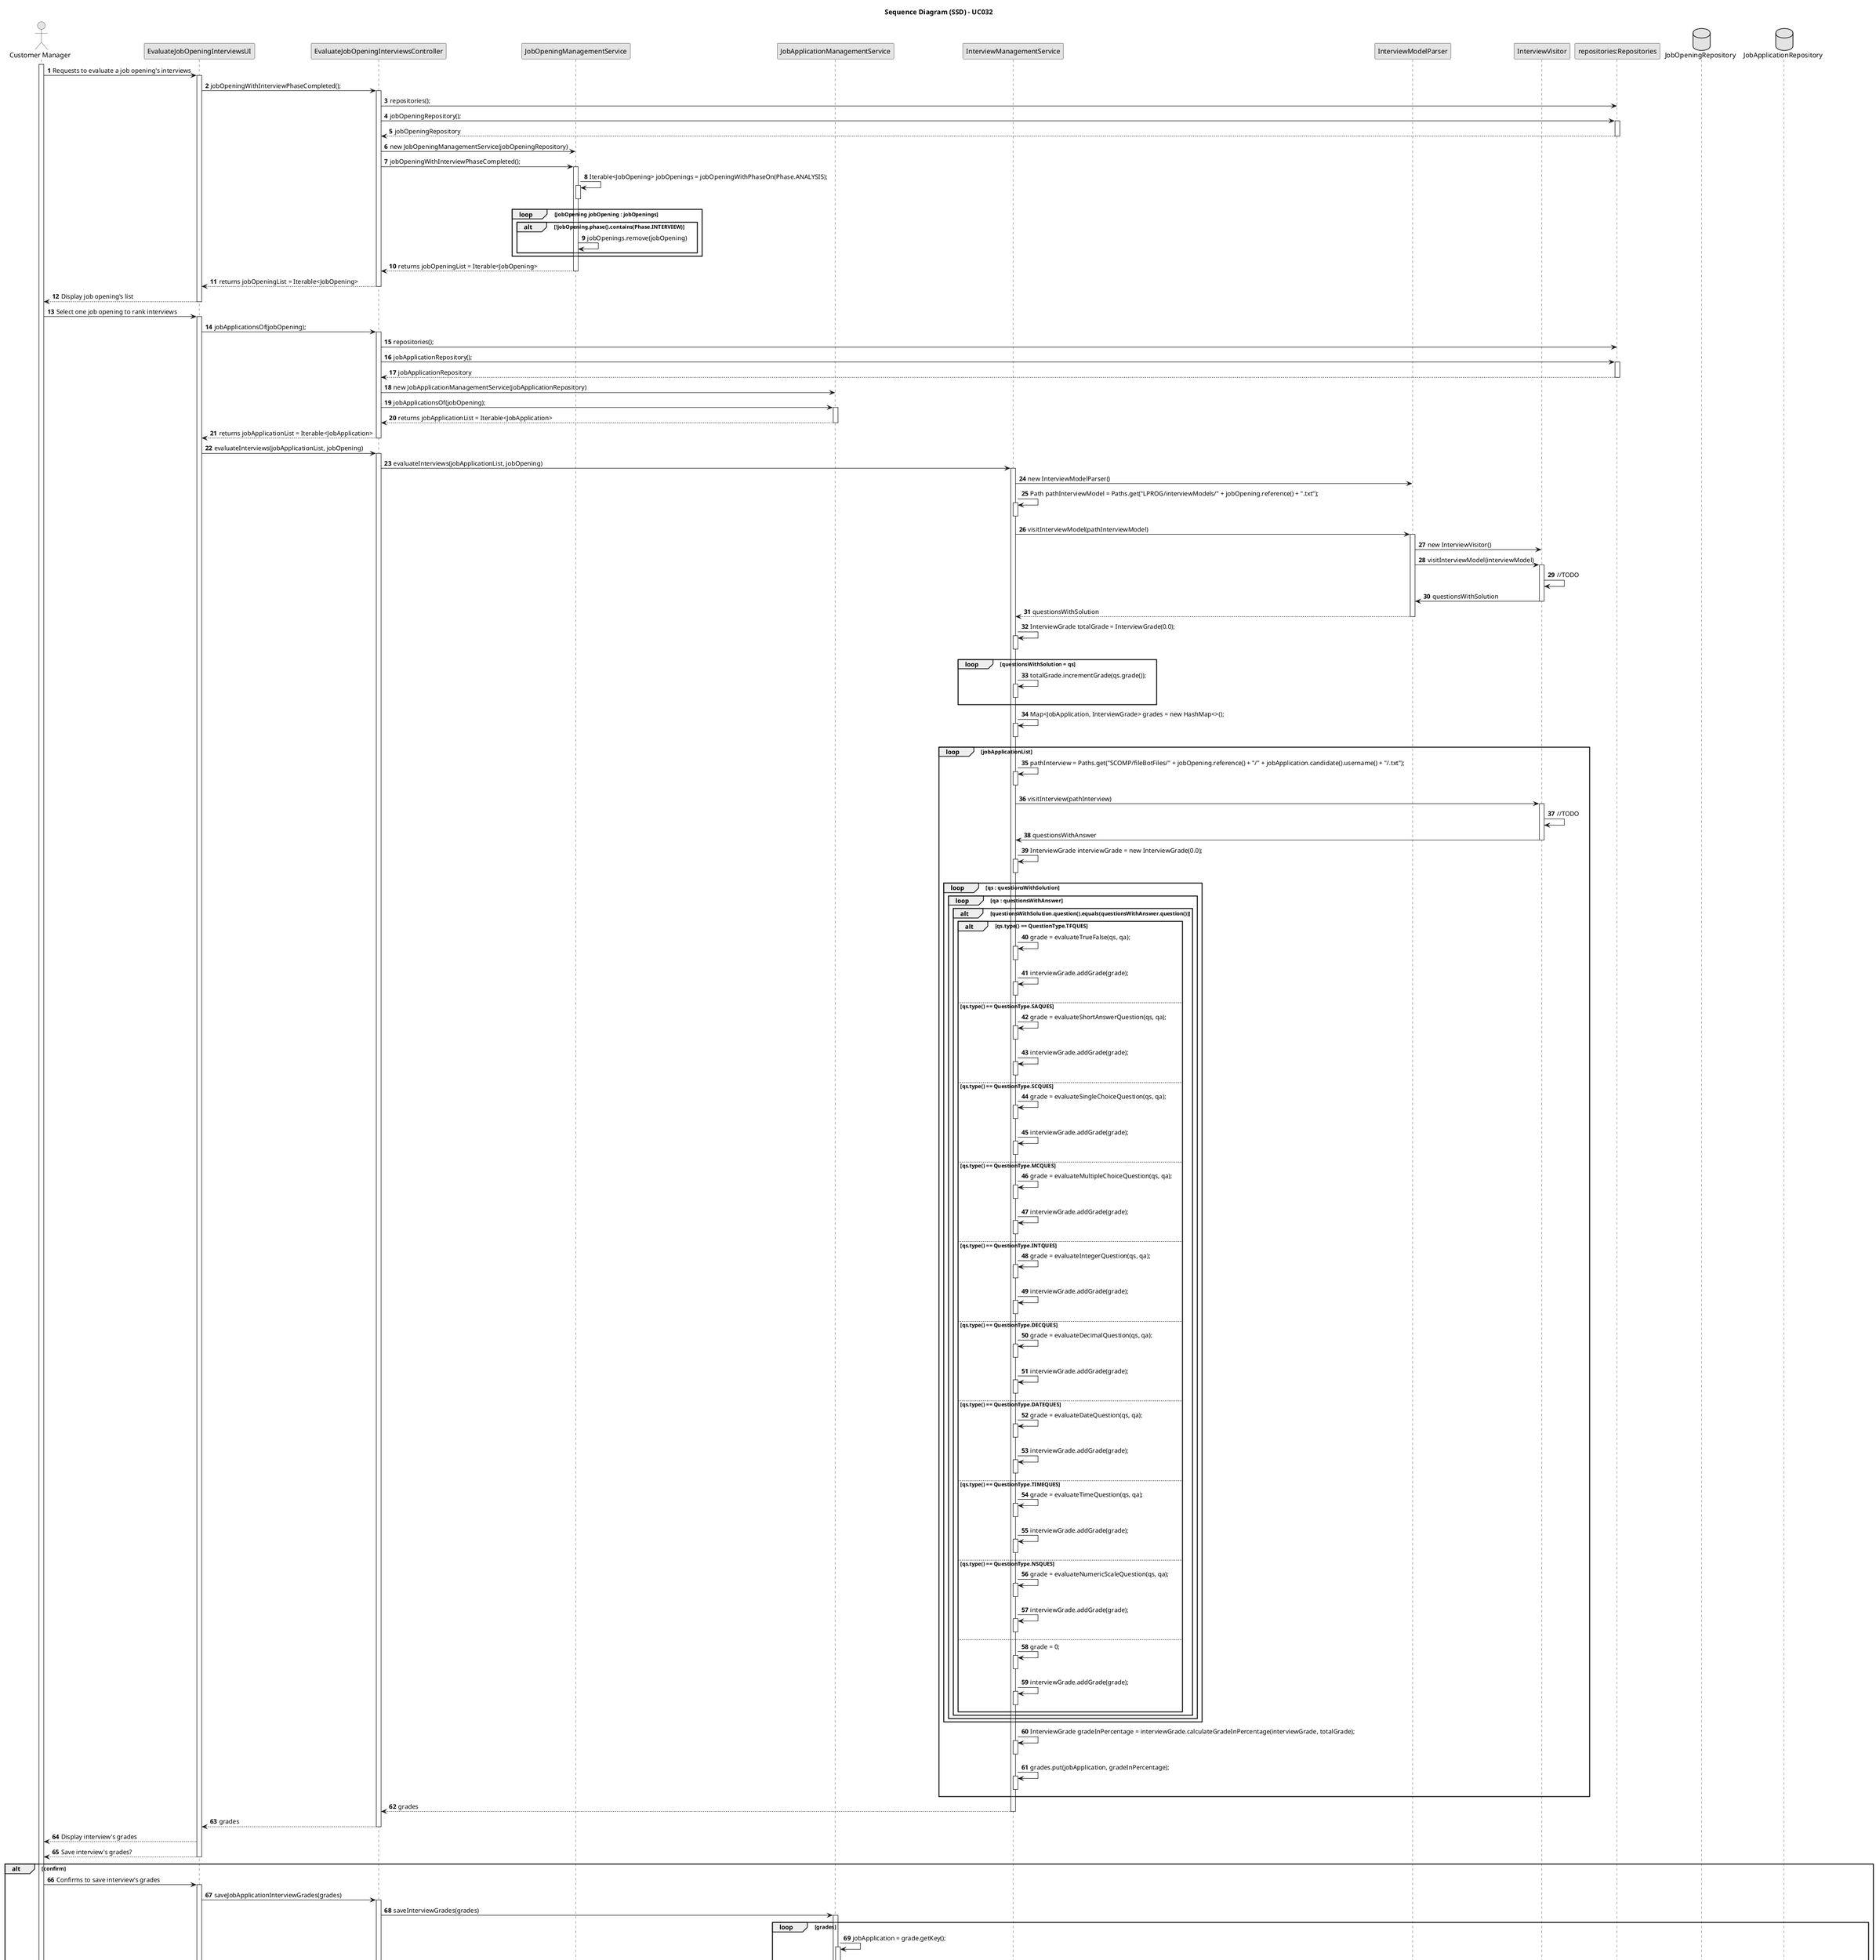 @startuml
skinparam monochrome true
skinparam packageStyle rectangle
skinparam shadowing false

title Sequence Diagram (SSD) - UC032

actor "Customer Manager" as CM
participant "EvaluateJobOpeningInterviewsUI" as UI
participant "EvaluateJobOpeningInterviewsController" as Controller
participant "JobOpeningManagementService" as jobOpeningService
participant "JobApplicationManagementService" as jobApplicationService
participant "InterviewManagementService" as interviewService
participant "InterviewModelParser" as interviewParser
participant "InterviewVisitor" as interviewVisitor
participant "repositories:Repositories" as repositories
database "JobOpeningRepository" as jobOpeningRepository
database "JobApplicationRepository" as jobApplicationRepository

autonumber 1

activate CM
CM -> UI: Requests to evaluate a job opening's interviews
    activate UI
    UI -> Controller: jobOpeningWithInterviewPhaseCompleted();
        activate Controller
        Controller -> repositories : repositories();
        Controller -> repositories: jobOpeningRepository();
            activate repositories
            repositories --> Controller: jobOpeningRepository
        deactivate repositories
        Controller -> jobOpeningService: new JobOpeningManagementService(jobOpeningRepository)
        Controller -> jobOpeningService: jobOpeningWithInterviewPhaseCompleted();
            activate jobOpeningService
            jobOpeningService -> jobOpeningService: Iterable<JobOpening> jobOpenings = jobOpeningWithPhaseOn(Phase.ANALYSIS);
                activate jobOpeningService
            deactivate jobOpeningService
            loop JobOpening jobOpening : jobOpenings
                alt !jobOpening.phase().contains(Phase.INTERVIEW)
                    jobOpeningService -> jobOpeningService: jobOpenings.remove(jobOpening)
                end alt
            end loop
            jobOpeningService --> Controller: returns jobOpeningList = Iterable<JobOpening>
        deactivate jobOpeningService
        Controller --> UI: returns jobOpeningList = Iterable<JobOpening>
    deactivate Controller
    UI --> CM: Display job opening's list
deactivate UI

CM -> UI: Select one job opening to rank interviews
    activate UI
    UI -> Controller: jobApplicationsOf(jobOpening);
        activate Controller
        Controller -> repositories: repositories();
        Controller -> repositories: jobApplicationRepository();
            activate repositories
            repositories --> Controller: jobApplicationRepository
        deactivate repositories
        Controller -> jobApplicationService: new JobApplicationManagementService(jobApplicationRepository)
        Controller -> jobApplicationService: jobApplicationsOf(jobOpening);
            activate jobApplicationService
            jobApplicationService --> Controller: returns jobApplicationList = Iterable<JobApplication>
        deactivate jobApplicationService
        Controller --> UI: returns jobApplicationList = Iterable<JobApplication>
    deactivate Controller

    UI -> Controller: evaluateInterviews(jobApplicationList, jobOpening)
        activate Controller
        Controller -> interviewService: evaluateInterviews(jobApplicationList, jobOpening)
            activate interviewService
            interviewService -> interviewParser: new InterviewModelParser()

            interviewService -> interviewService : Path pathInterviewModel = Paths.get("LPROG/interviewModels/" + jobOpening.reference() + ".txt");
                activate interviewService
            deactivate interviewService

            interviewService -> interviewParser: visitInterviewModel(pathInterviewModel)
                activate interviewParser
                interviewParser -> interviewVisitor: new InterviewVisitor()
                interviewParser -> interviewVisitor: visitInterviewModel(interviewModel)
                    activate interviewVisitor
                    interviewVisitor -> interviewVisitor : //TODO
                    interviewVisitor -> interviewParser : questionsWithSolution
                deactivate interviewVisitor
                interviewParser --> interviewService: questionsWithSolution
            deactivate interviewParser

            interviewService -> interviewService: InterviewGrade totalGrade = InterviewGrade(0.0);
                activate interviewService
            deactivate interviewService

            loop questionsWithSolution = qs
                interviewService -> interviewService: totalGrade.incrementGrade(qs.grade());
                    activate interviewService
                deactivate interviewService
            end loop

            interviewService -> interviewService : Map<JobApplication, InterviewGrade> grades = new HashMap<>();
                activate interviewService
            deactivate interviewService
            loop jobApplicationList
                interviewService -> interviewService : pathInterview = Paths.get("SCOMP/fileBotFiles/" + jobOpening.reference() + "/" + jobApplication.candidate().username() + "/.txt");
                    activate interviewService
                deactivate interviewService
                interviewService -> interviewVisitor : visitInterview(pathInterview)
                    activate interviewVisitor
                    interviewVisitor -> interviewVisitor : //TODO
                    interviewVisitor -> interviewService : questionsWithAnswer
                deactivate interviewVisitor

                interviewService -> interviewService : InterviewGrade interviewGrade = new InterviewGrade(0.0);
                    activate interviewService
                deactivate interviewService

                loop qs : questionsWithSolution
                    loop qa : questionsWithAnswer
                        alt questionsWithSolution.question().equals(questionsWithAnswer.question())
                            alt qs.type() == QuestionType.TFQUES
                                interviewService -> interviewService : grade = evaluateTrueFalse(qs, qa);
                                    activate interviewService
                                deactivate interviewService
                                interviewService -> interviewService : interviewGrade.addGrade(grade);
                                    activate interviewService
                                deactivate interviewService

                            else qs.type() == QuestionType.SAQUES
                                interviewService -> interviewService : grade = evaluateShortAnswerQuestion(qs, qa);
                                    activate interviewService
                                deactivate interviewService
                                interviewService -> interviewService : interviewGrade.addGrade(grade);
                                    activate interviewService
                                deactivate interviewService

                            else qs.type() == QuestionType.SCQUES
                                interviewService -> interviewService : grade = evaluateSingleChoiceQuestion(qs, qa);
                                    activate interviewService
                                deactivate interviewService
                                interviewService -> interviewService : interviewGrade.addGrade(grade);
                                    activate interviewService
                                deactivate interviewService

                            else qs.type() == QuestionType.MCQUES
                                interviewService -> interviewService : grade = evaluateMultipleChoiceQuestion(qs, qa);
                                    activate interviewService
                                deactivate interviewService
                                interviewService -> interviewService : interviewGrade.addGrade(grade);
                                    activate interviewService
                                deactivate interviewService

                            else qs.type() == QuestionType.INTQUES
                                interviewService -> interviewService : grade = evaluateIntegerQuestion(qs, qa);
                                    activate interviewService
                                deactivate interviewService
                                interviewService -> interviewService : interviewGrade.addGrade(grade);
                                    activate interviewService
                                deactivate interviewService

                            else qs.type() == QuestionType.DECQUES
                                interviewService -> interviewService : grade = evaluateDecimalQuestion(qs, qa);
                                    activate interviewService
                                deactivate interviewService
                                interviewService -> interviewService : interviewGrade.addGrade(grade);
                                    activate interviewService
                                deactivate interviewService

                            else qs.type() == QuestionType.DATEQUES
                                interviewService -> interviewService : grade = evaluateDateQuestion(qs, qa);
                                    activate interviewService
                                deactivate interviewService
                                interviewService -> interviewService : interviewGrade.addGrade(grade);
                                    activate interviewService
                                deactivate interviewService

                            else qs.type() == QuestionType.TIMEQUES
                                interviewService -> interviewService : grade = evaluateTimeQuestion(qs, qa);
                                    activate interviewService
                                deactivate interviewService
                                interviewService -> interviewService : interviewGrade.addGrade(grade);
                                    activate interviewService
                                deactivate interviewService

                            else qs.type() == QuestionType.NSQUES
                                interviewService -> interviewService : grade = evaluateNumericScaleQuestion(qs, qa);
                                    activate interviewService
                                deactivate interviewService
                                interviewService -> interviewService : interviewGrade.addGrade(grade);
                                    activate interviewService
                                deactivate interviewService

                             else
                                interviewService -> interviewService : grade = 0;
                                    activate interviewService
                                deactivate interviewService
                                interviewService -> interviewService : interviewGrade.addGrade(grade);
                                    activate interviewService
                                deactivate interviewService
                            end alt
                        end alt
                    end loop
                end loop

                interviewService -> interviewService: InterviewGrade gradeInPercentage = interviewGrade.calculateGradeInPercentage(interviewGrade, totalGrade);
                    activate interviewService
                deactivate interviewService

                interviewService -> interviewService : grades.put(jobApplication, gradeInPercentage);
                    activate interviewService
                deactivate interviewService
            end loop
            interviewService -->  Controller: grades
        deactivate interviewService
        Controller --> UI: grades
    deactivate Controller

    UI --> CM: Display interview's grades
    UI --> CM: Save interview's grades?
    deactivate UI

    alt confirm
    CM -> UI: Confirms to save interview's grades
        activate UI
        UI -> Controller: saveJobApplicationInterviewGrades(grades)
            activate Controller
            Controller -> jobApplicationService: saveInterviewGrades(grades)
                activate jobApplicationService
                loop grades
                    jobApplicationService -> jobApplicationService: jobApplication = grade.getKey();
                        activate jobApplicationService
                    deactivate jobApplicationService
                    jobApplicationService -> jobApplicationService: interviewGrade = grade.getValue();
                        activate jobApplicationService
                    deactivate jobApplicationService
                    jobApplicationService -> jobApplicationService: jobApplication.saveInterviewGrade(interviewGrade);
                        activate jobApplicationService
                    deactivate jobApplicationService
                    jobApplicationService -> jobApplicationRepository: jobApplicationRepository.save(jobApplication);
                        activate jobApplicationRepository
                        jobApplicationRepository --> jobApplicationRepository: save(jobApplication)
                        jobApplicationRepository --> jobApplicationService: returns (un)successful
                    deactivate jobApplicationRepository
                end loop
                jobApplicationService --> Controller: returns (un)successful
            deactivate jobApplicationService
            Controller --> UI: returns (un)successful

    else cancel
    CM -> UI: Cancels to save interview's grades
    end alt
    UI --> CM: Shows (un)successful message
    deactivate UI
deactivate CM

@enduml